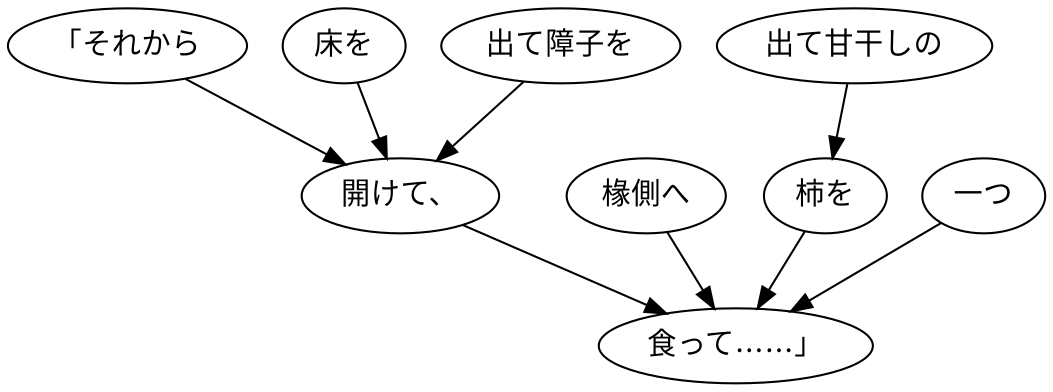 digraph graph7968 {
	node0 [label="「それから"];
	node1 [label="床を"];
	node2 [label="出て障子を"];
	node3 [label="開けて、"];
	node4 [label="椽側へ"];
	node5 [label="出て甘干しの"];
	node6 [label="柿を"];
	node7 [label="一つ"];
	node8 [label="食って……」"];
	node0 -> node3;
	node1 -> node3;
	node2 -> node3;
	node3 -> node8;
	node4 -> node8;
	node5 -> node6;
	node6 -> node8;
	node7 -> node8;
}
